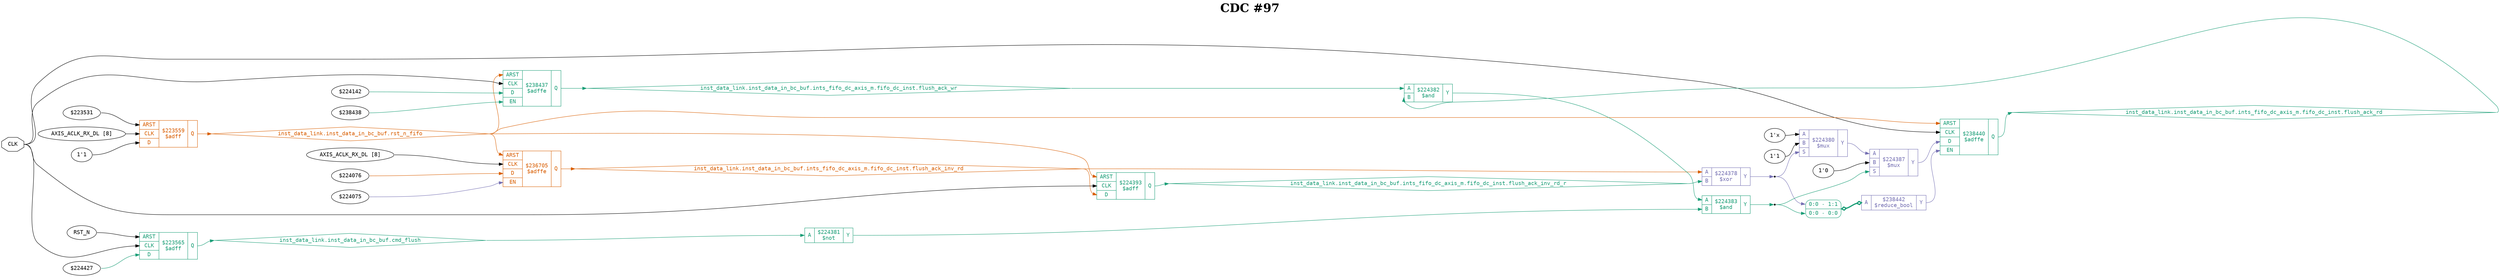 digraph "spacefibre_light_top" {
label=<<b>CDC #97</b>>;
labelloc="t"
fontsize="30"
node ["fontname"="Courier"]
edge ["fontname"="Courier"]
rankdir="LR";
remincross=true;
n8 [ shape=octagon, label="CLK", color="black", fontcolor="black", href="/src/ip_spacefibre_light_top/spacefibre_light_top.vhd#45" ];
n9 [ shape=diamond, label="inst_data_link.inst_data_in_bc_buf.cmd_flush", colorscheme="dark28", color="1", fontcolor="1", href="/src/module_data_link/data_in_bc_buf.vhd#101" ];
n10 [ shape=diamond, label="inst_data_link.inst_data_in_bc_buf.ints_fifo_dc_axis_m.fifo_dc_inst.flush_ack_inv_rd", colorscheme="dark28", color="2", fontcolor="2", href="/src/ip/fifo_dc/fifo_dc.vhd#117" ];
n11 [ shape=diamond, label="inst_data_link.inst_data_in_bc_buf.ints_fifo_dc_axis_m.fifo_dc_inst.flush_ack_inv_rd_r", colorscheme="dark28", color="1", fontcolor="1", href="/src/ip/fifo_dc/fifo_dc.vhd#118" ];
n12 [ shape=diamond, label="inst_data_link.inst_data_in_bc_buf.ints_fifo_dc_axis_m.fifo_dc_inst.flush_ack_rd", colorscheme="dark28", color="1", fontcolor="1", href="/src/ip/fifo_dc/fifo_dc.vhd#120" ];
n13 [ shape=diamond, label="inst_data_link.inst_data_in_bc_buf.ints_fifo_dc_axis_m.fifo_dc_inst.flush_ack_wr", colorscheme="dark28", color="1", fontcolor="1", href="/src/ip/fifo_dc/fifo_dc.vhd#119" ];
n14 [ shape=diamond, label="inst_data_link.inst_data_in_bc_buf.rst_n_fifo", colorscheme="dark28", color="2", fontcolor="2", href="/src/module_data_link/data_in_bc_buf.vhd#114" ];
{ rank="source"; n8;}
{ rank="sink";}
v0 [ label="AXIS_ACLK_RX_DL [8]" ];
v1 [ label="$224076" ];
v2 [ label="$224075" ];
c19 [ shape=record, label="{{<p15> ARST|<p8> CLK|<p16> D|<p17> EN}|$236705\n$adffe|{<p18> Q}}", colorscheme="dark28", color="2", fontcolor="2" , href="/src/ip/fifo_dc/fifo_dc.vhd#321"  ];
v3 [ label="$224142" ];
v4 [ label="$238438" ];
c20 [ shape=record, label="{{<p15> ARST|<p8> CLK|<p16> D|<p17> EN}|$238437\n$adffe|{<p18> Q}}", colorscheme="dark28", color="1", fontcolor="1" , href="/src/ip/fifo_dc/fifo_dc.vhd#440"  ];
c21 [ shape=record, label="{{<p15> ARST|<p8> CLK|<p16> D|<p17> EN}|$238440\n$adffe|{<p18> Q}}", colorscheme="dark28", color="1", fontcolor="1" , href="/src/ip/fifo_dc/fifo_dc.vhd#440"  ];
c24 [ shape=record, label="{{<p22> A}|$238442\n$reduce_bool|{<p23> Y}}", colorscheme="dark28", color="3", fontcolor="3" ];
x5 [ shape=record, style=rounded, label="<s1> 0:0 - 1:1 |<s0> 0:0 - 0:0 ", colorscheme="dark28", color="1", fontcolor="1" ];
x5:e -> c24:p22:w [arrowhead=odiamond, arrowtail=odiamond, dir=both, colorscheme="dark28", color="1", fontcolor="1", style="setlinewidth(3)", label=""];
v6 [ label="RST_N" ];
v7 [ label="$224427" ];
c25 [ shape=record, label="{{<p15> ARST|<p8> CLK|<p16> D}|$223565\n$adff|{<p18> Q}}", colorscheme="dark28", color="1", fontcolor="1" , href="/src/module_data_link/data_in_bc_buf.vhd#170"  ];
v8 [ label="$223531" ];
v9 [ label="AXIS_ACLK_RX_DL [8]" ];
v10 [ label="1'1" ];
c26 [ shape=record, label="{{<p15> ARST|<p8> CLK|<p16> D}|$223559\n$adff|{<p18> Q}}", colorscheme="dark28", color="2", fontcolor="2" , href="/src/module_data_link/data_in_bc_buf.vhd#158"  ];
c27 [ shape=record, label="{{<p15> ARST|<p8> CLK|<p16> D}|$224393\n$adff|{<p18> Q}}", colorscheme="dark28", color="1", fontcolor="1" , href="/src/ip/fifo_dc/fifo_dc.vhd#440"  ];
c29 [ shape=record, label="{{<p22> A|<p28> B}|$224378\n$xor|{<p23> Y}}", colorscheme="dark28", color="3", fontcolor="3" , href="/src/ip/fifo_dc/fifo_dc.vhd#466"  ];
v11 [ label="1'x" ];
v12 [ label="1'1" ];
c31 [ shape=record, label="{{<p22> A|<p28> B|<p30> S}|$224380\n$mux|{<p23> Y}}", colorscheme="dark28", color="3", fontcolor="3" , href="/src/ip/fifo_dc/fifo_dc.vhd#466"  ];
c32 [ shape=record, label="{{<p22> A}|$224381\n$not|{<p23> Y}}", colorscheme="dark28", color="1", fontcolor="1" , href="/src/ip/fifo_dc/fifo_dc.vhd#471"  ];
c33 [ shape=record, label="{{<p22> A|<p28> B}|$224382\n$and|{<p23> Y}}", colorscheme="dark28", color="1", fontcolor="1" , href="/src/ip/fifo_dc/fifo_dc.vhd#471"  ];
c34 [ shape=record, label="{{<p22> A|<p28> B}|$224383\n$and|{<p23> Y}}", colorscheme="dark28", color="1", fontcolor="1" , href="/src/ip/fifo_dc/fifo_dc.vhd#471"  ];
v13 [ label="1'0" ];
c35 [ shape=record, label="{{<p22> A|<p28> B|<p30> S}|$224387\n$mux|{<p23> Y}}", colorscheme="dark28", color="3", fontcolor="3" , href="/src/ip/fifo_dc/fifo_dc.vhd#471"  ];
c24:p23:e -> c21:p17:w [colorscheme="dark28", color="3", fontcolor="3", label=""];
c19:p18:e -> n10:w [colorscheme="dark28", color="2", fontcolor="2", label=""];
n10:e -> c27:p16:w [colorscheme="dark28", color="2", fontcolor="2", label=""];
n10:e -> c29:p22:w [colorscheme="dark28", color="2", fontcolor="2", label=""];
c27:p18:e -> n11:w [colorscheme="dark28", color="1", fontcolor="1", label=""];
n11:e -> c29:p28:w [colorscheme="dark28", color="1", fontcolor="1", label=""];
c21:p18:e -> n12:w [colorscheme="dark28", color="1", fontcolor="1", label=""];
n12:e -> c33:p28:w [colorscheme="dark28", color="1", fontcolor="1", label=""];
c20:p18:e -> n13:w [colorscheme="dark28", color="1", fontcolor="1", label=""];
n13:e -> c33:p22:w [colorscheme="dark28", color="1", fontcolor="1", label=""];
c26:p18:e -> n14:w [colorscheme="dark28", color="2", fontcolor="2", label=""];
n14:e -> c19:p15:w [colorscheme="dark28", color="2", fontcolor="2", label=""];
n14:e -> c20:p15:w [colorscheme="dark28", color="2", fontcolor="2", label=""];
n14:e -> c21:p15:w [colorscheme="dark28", color="2", fontcolor="2", label=""];
n14:e -> c27:p15:w [colorscheme="dark28", color="2", fontcolor="2", label=""];
n2 [ shape=point ];
c29:p23:e -> n2:w [colorscheme="dark28", color="3", fontcolor="3", label=""];
n2:e -> c31:p30:w [colorscheme="dark28", color="3", fontcolor="3", label=""];
n2:e -> x5:s1:w [colorscheme="dark28", color="3", fontcolor="3", label=""];
c31:p23:e -> c35:p22:w [colorscheme="dark28", color="3", fontcolor="3", label=""];
c32:p23:e -> c34:p28:w [colorscheme="dark28", color="1", fontcolor="1", label=""];
c33:p23:e -> c34:p22:w [colorscheme="dark28", color="1", fontcolor="1", label=""];
n6 [ shape=point ];
c34:p23:e -> n6:w [colorscheme="dark28", color="1", fontcolor="1", label=""];
n6:e -> c35:p30:w [colorscheme="dark28", color="1", fontcolor="1", label=""];
n6:e -> x5:s0:w [colorscheme="dark28", color="1", fontcolor="1", label=""];
c35:p23:e -> c21:p16:w [colorscheme="dark28", color="3", fontcolor="3", label=""];
n8:e -> c20:p8:w [color="black", fontcolor="black", label=""];
n8:e -> c21:p8:w [color="black", fontcolor="black", label=""];
n8:e -> c25:p8:w [color="black", fontcolor="black", label=""];
n8:e -> c27:p8:w [color="black", fontcolor="black", label=""];
c25:p18:e -> n9:w [colorscheme="dark28", color="1", fontcolor="1", label=""];
n9:e -> c32:p22:w [colorscheme="dark28", color="1", fontcolor="1", label=""];
v0:e -> c19:p8:w [color="black", fontcolor="black", label=""];
v1:e -> c19:p16:w [colorscheme="dark28", color="2", fontcolor="2", label=""];
v10:e -> c26:p16:w [color="black", fontcolor="black", label=""];
v11:e -> c31:p22:w [color="black", fontcolor="black", label=""];
v12:e -> c31:p28:w [color="black", fontcolor="black", label=""];
v13:e -> c35:p28:w [color="black", fontcolor="black", label=""];
v2:e -> c19:p17:w [colorscheme="dark28", color="3", fontcolor="3", label=""];
v3:e -> c20:p16:w [colorscheme="dark28", color="1", fontcolor="1", label=""];
v4:e -> c20:p17:w [colorscheme="dark28", color="1", fontcolor="1", label=""];
v6:e -> c25:p15:w [color="black", fontcolor="black", label=""];
v7:e -> c25:p16:w [colorscheme="dark28", color="1", fontcolor="1", label=""];
v8:e -> c26:p15:w [color="black", fontcolor="black", label=""];
v9:e -> c26:p8:w [color="black", fontcolor="black", label=""];
}
